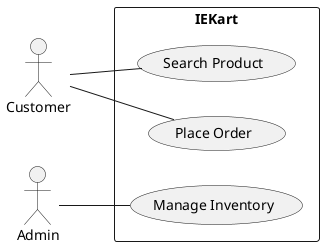 @startuml
left to right direction
actor Customer
actor Admin
rectangle IEKart {
  Customer -- (Search Product)
  Customer -- (Place Order)
  Admin -- (Manage Inventory)
}
@enduml
